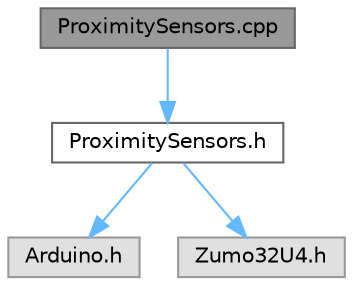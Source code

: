 digraph "ProximitySensors.cpp"
{
 // LATEX_PDF_SIZE
  bgcolor="transparent";
  edge [fontname=Helvetica,fontsize=10,labelfontname=Helvetica,labelfontsize=10];
  node [fontname=Helvetica,fontsize=10,shape=box,height=0.2,width=0.4];
  Node1 [id="Node000001",label="ProximitySensors.cpp",height=0.2,width=0.4,color="gray40", fillcolor="grey60", style="filled", fontcolor="black",tooltip="Implementation of the ProximitySensors class for Zumo robot."];
  Node1 -> Node2 [id="edge1_Node000001_Node000002",color="steelblue1",style="solid",tooltip=" "];
  Node2 [id="Node000002",label="ProximitySensors.h",height=0.2,width=0.4,color="grey40", fillcolor="white", style="filled",URL="$ProximitySensors_8h.html",tooltip="Header for ProximitySensors class that manages the Zumo robot's proximity sensors."];
  Node2 -> Node3 [id="edge2_Node000002_Node000003",color="steelblue1",style="solid",tooltip=" "];
  Node3 [id="Node000003",label="Arduino.h",height=0.2,width=0.4,color="grey60", fillcolor="#E0E0E0", style="filled",tooltip=" "];
  Node2 -> Node4 [id="edge3_Node000002_Node000004",color="steelblue1",style="solid",tooltip=" "];
  Node4 [id="Node000004",label="Zumo32U4.h",height=0.2,width=0.4,color="grey60", fillcolor="#E0E0E0", style="filled",tooltip=" "];
}
